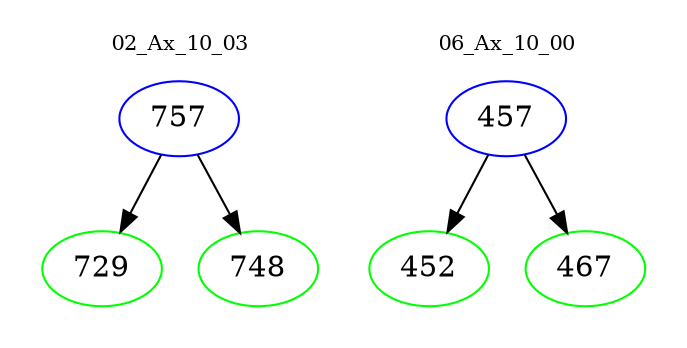 digraph{
subgraph cluster_0 {
color = white
label = "02_Ax_10_03";
fontsize=10;
T0_757 [label="757", color="blue"]
T0_757 -> T0_729 [color="black"]
T0_729 [label="729", color="green"]
T0_757 -> T0_748 [color="black"]
T0_748 [label="748", color="green"]
}
subgraph cluster_1 {
color = white
label = "06_Ax_10_00";
fontsize=10;
T1_457 [label="457", color="blue"]
T1_457 -> T1_452 [color="black"]
T1_452 [label="452", color="green"]
T1_457 -> T1_467 [color="black"]
T1_467 [label="467", color="green"]
}
}
